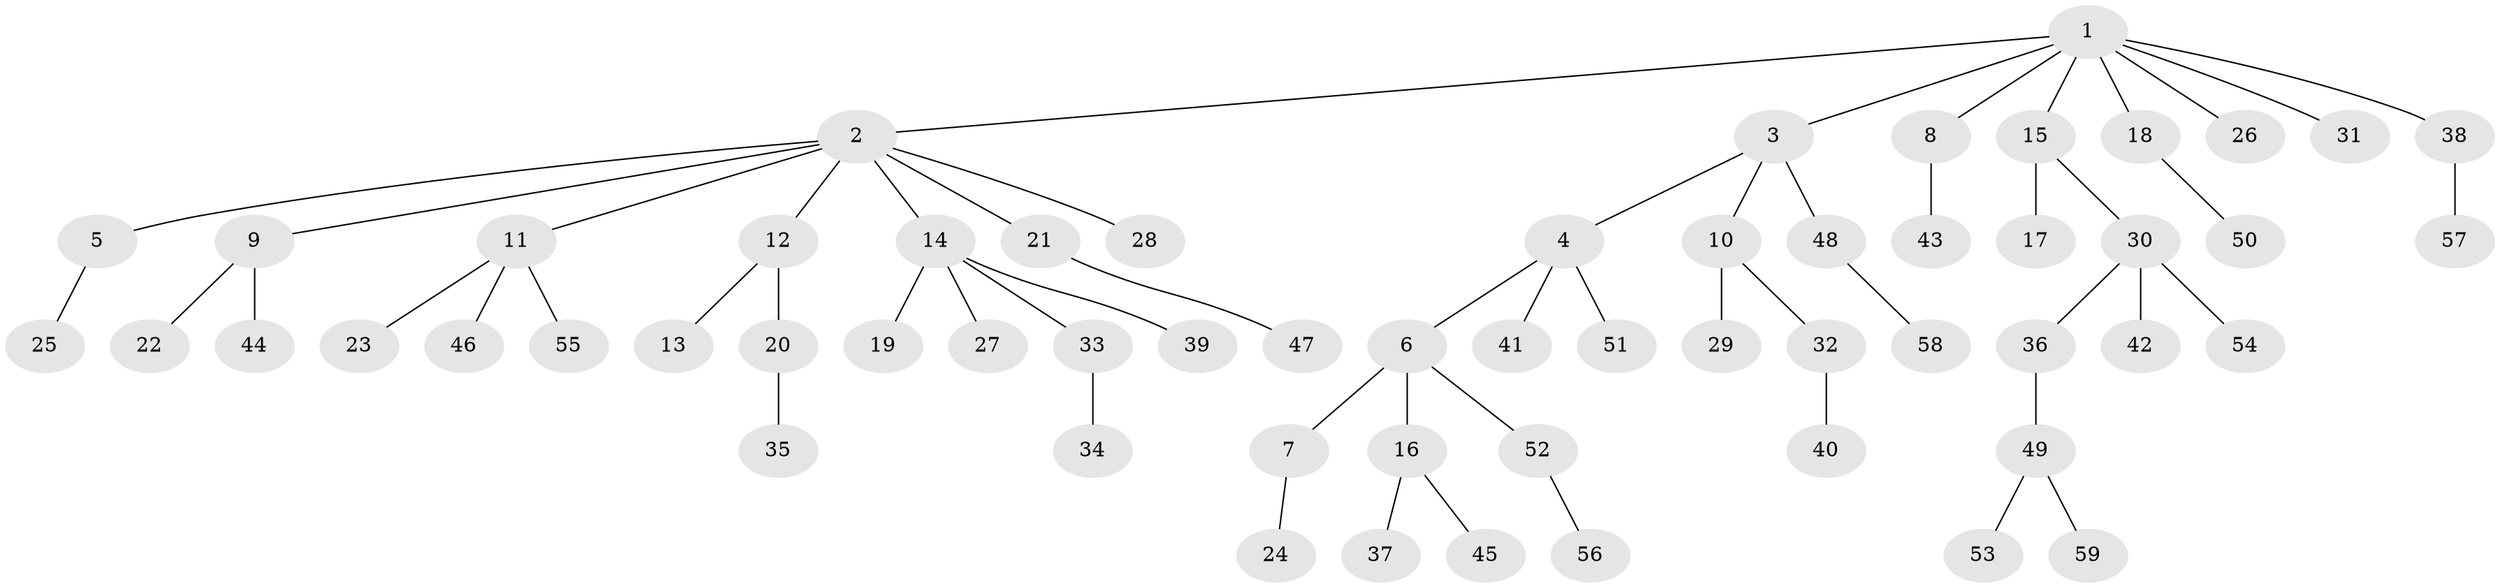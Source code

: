 // coarse degree distribution, {4: 0.08333333333333333, 1: 0.5833333333333334, 7: 0.05555555555555555, 2: 0.19444444444444445, 3: 0.08333333333333333}
// Generated by graph-tools (version 1.1) at 2025/37/03/04/25 23:37:20]
// undirected, 59 vertices, 58 edges
graph export_dot {
  node [color=gray90,style=filled];
  1;
  2;
  3;
  4;
  5;
  6;
  7;
  8;
  9;
  10;
  11;
  12;
  13;
  14;
  15;
  16;
  17;
  18;
  19;
  20;
  21;
  22;
  23;
  24;
  25;
  26;
  27;
  28;
  29;
  30;
  31;
  32;
  33;
  34;
  35;
  36;
  37;
  38;
  39;
  40;
  41;
  42;
  43;
  44;
  45;
  46;
  47;
  48;
  49;
  50;
  51;
  52;
  53;
  54;
  55;
  56;
  57;
  58;
  59;
  1 -- 2;
  1 -- 3;
  1 -- 8;
  1 -- 15;
  1 -- 18;
  1 -- 26;
  1 -- 31;
  1 -- 38;
  2 -- 5;
  2 -- 9;
  2 -- 11;
  2 -- 12;
  2 -- 14;
  2 -- 21;
  2 -- 28;
  3 -- 4;
  3 -- 10;
  3 -- 48;
  4 -- 6;
  4 -- 41;
  4 -- 51;
  5 -- 25;
  6 -- 7;
  6 -- 16;
  6 -- 52;
  7 -- 24;
  8 -- 43;
  9 -- 22;
  9 -- 44;
  10 -- 29;
  10 -- 32;
  11 -- 23;
  11 -- 46;
  11 -- 55;
  12 -- 13;
  12 -- 20;
  14 -- 19;
  14 -- 27;
  14 -- 33;
  14 -- 39;
  15 -- 17;
  15 -- 30;
  16 -- 37;
  16 -- 45;
  18 -- 50;
  20 -- 35;
  21 -- 47;
  30 -- 36;
  30 -- 42;
  30 -- 54;
  32 -- 40;
  33 -- 34;
  36 -- 49;
  38 -- 57;
  48 -- 58;
  49 -- 53;
  49 -- 59;
  52 -- 56;
}

